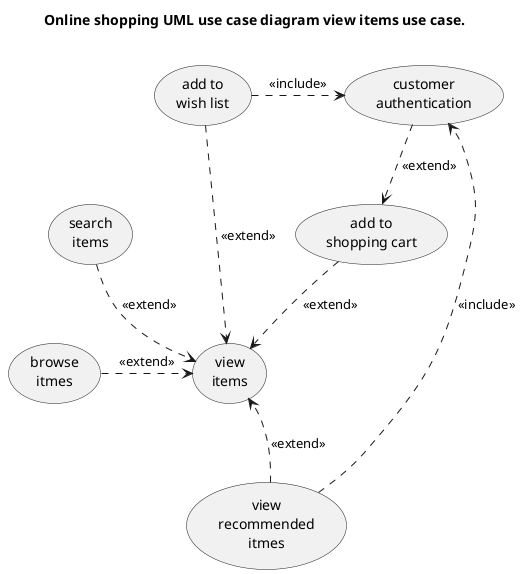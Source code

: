 @startuml
top to bottom direction
title Online shopping UML use case diagram view items use case.\n
usecase (view\nitems) as viewItems



usecase (search\nitems) as searchItems
usecase (browse\nitmes) as browseItems
usecase (view\nrecommended\nitmes) as viewRecItems
usecase (add to\nshopping cart) as addToshopingCart
usecase (add to\nwish list) as addToWlist

usecase (customer\nauthentication) as customerAuth

browseItems -[hidden]up- searchItems
viewRecItems -[hidden]up- browseItems
addToshopingCart -[hidden]up- viewRecItems
addToWlist -[hidden]up- addToshopingCart
viewItems -[hidden]right- viewRecItems
viewItems -[hidden]up- viewRecItems
addToshopingCart -[hidden]up- customerAuth
browseItems -[hidden]up- addToWlist
addToshopingCart -[hidden]down- browseItems


searchItems .>  viewItems : <<extend>>
browseItems .> viewItems : <<extend>>
viewRecItems .> viewItems : <<extend>>
addToshopingCart .> viewItems : <<extend>>
addToWlist .> viewItems : <<extend>>

customerAuth .> addToshopingCart : <<extend>>
viewRecItems .> customerAuth : <<include>>
addToWlist .> customerAuth : <<include>>
@enduml
